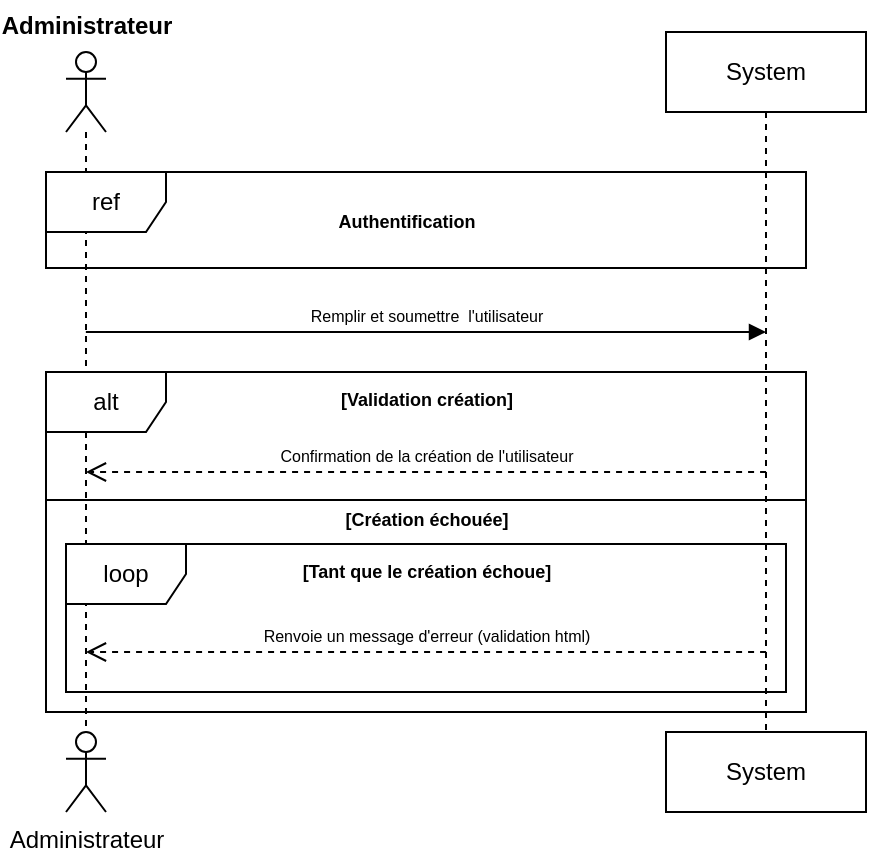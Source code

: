 <mxfile version="23.1.5" type="device">
  <diagram name="Page-1" id="2YBvvXClWsGukQMizWep">
    <mxGraphModel dx="989" dy="577" grid="1" gridSize="10" guides="1" tooltips="1" connect="1" arrows="1" fold="1" page="1" pageScale="1" pageWidth="850" pageHeight="1100" math="0" shadow="0">
      <root>
        <mxCell id="0" />
        <mxCell id="1" parent="0" />
        <mxCell id="1i2Z4VfVdW_mY6-7IzHU-2" value="System" style="shape=umlLifeline;perimeter=lifelinePerimeter;whiteSpace=wrap;html=1;container=1;dropTarget=0;collapsible=0;recursiveResize=0;outlineConnect=0;portConstraint=eastwest;newEdgeStyle={&quot;curved&quot;:0,&quot;rounded&quot;:0};" parent="1" vertex="1">
          <mxGeometry x="510" y="200" width="100" height="350" as="geometry" />
        </mxCell>
        <mxCell id="1i2Z4VfVdW_mY6-7IzHU-3" value="" style="shape=umlLifeline;perimeter=lifelinePerimeter;whiteSpace=wrap;html=1;container=1;dropTarget=0;collapsible=0;recursiveResize=0;outlineConnect=0;portConstraint=eastwest;newEdgeStyle={&quot;curved&quot;:0,&quot;rounded&quot;:0};participant=umlActor;" parent="1" vertex="1">
          <mxGeometry x="210" y="210" width="20" height="340" as="geometry" />
        </mxCell>
        <mxCell id="1i2Z4VfVdW_mY6-7IzHU-10" value="Administrateur" style="text;align=center;fontStyle=1;verticalAlign=middle;spacingLeft=3;spacingRight=3;strokeColor=none;rotatable=0;points=[[0,0.5],[1,0.5]];portConstraint=eastwest;html=1;" parent="1" vertex="1">
          <mxGeometry x="180" y="184" width="80" height="26" as="geometry" />
        </mxCell>
        <mxCell id="1i2Z4VfVdW_mY6-7IzHU-14" value="&lt;font style=&quot;font-size: 8px;&quot;&gt;Remplir et soumettre&amp;nbsp; l&#39;utilisateur&lt;/font&gt;" style="html=1;verticalAlign=bottom;endArrow=block;curved=0;rounded=0;entryX=0;entryY=0;entryDx=0;entryDy=5;" parent="1" edge="1">
          <mxGeometry relative="1" as="geometry">
            <mxPoint x="219.929" y="350" as="sourcePoint" />
            <mxPoint x="560" y="350" as="targetPoint" />
          </mxGeometry>
        </mxCell>
        <mxCell id="1i2Z4VfVdW_mY6-7IzHU-17" value="alt" style="shape=umlFrame;whiteSpace=wrap;html=1;pointerEvents=0;" parent="1" vertex="1">
          <mxGeometry x="200" y="370" width="380" height="170" as="geometry" />
        </mxCell>
        <mxCell id="1i2Z4VfVdW_mY6-7IzHU-18" value="&lt;font style=&quot;font-size: 8px;&quot;&gt;Confirmation de la création de l&#39;utilisateur&lt;/font&gt;" style="html=1;verticalAlign=bottom;endArrow=open;dashed=1;endSize=8;curved=0;rounded=0;exitX=0;exitY=1;exitDx=0;exitDy=-5;" parent="1" edge="1">
          <mxGeometry relative="1" as="geometry">
            <mxPoint x="219.969" y="420" as="targetPoint" />
            <mxPoint x="560.04" y="420" as="sourcePoint" />
          </mxGeometry>
        </mxCell>
        <mxCell id="1i2Z4VfVdW_mY6-7IzHU-19" value="&lt;font style=&quot;font-size: 9px;&quot;&gt;[Validation création]&lt;/font&gt;" style="text;align=center;fontStyle=1;verticalAlign=middle;spacingLeft=3;spacingRight=3;strokeColor=none;rotatable=0;points=[[0,0.5],[1,0.5]];portConstraint=eastwest;html=1;" parent="1" vertex="1">
          <mxGeometry x="350" y="370" width="80" height="26" as="geometry" />
        </mxCell>
        <mxCell id="1i2Z4VfVdW_mY6-7IzHU-20" value="" style="line;strokeWidth=1;fillColor=none;align=left;verticalAlign=middle;spacingTop=-1;spacingLeft=3;spacingRight=3;rotatable=0;labelPosition=right;points=[];portConstraint=eastwest;strokeColor=inherit;" parent="1" vertex="1">
          <mxGeometry x="200" y="430" width="380" height="8" as="geometry" />
        </mxCell>
        <mxCell id="1i2Z4VfVdW_mY6-7IzHU-21" value="&lt;font style=&quot;font-size: 9px;&quot;&gt;[Création échouée]&lt;/font&gt;" style="text;align=center;fontStyle=1;verticalAlign=middle;spacingLeft=3;spacingRight=3;strokeColor=none;rotatable=0;points=[[0,0.5],[1,0.5]];portConstraint=eastwest;html=1;" parent="1" vertex="1">
          <mxGeometry x="350" y="430" width="80" height="26" as="geometry" />
        </mxCell>
        <mxCell id="1i2Z4VfVdW_mY6-7IzHU-22" value="loop" style="shape=umlFrame;whiteSpace=wrap;html=1;pointerEvents=0;" parent="1" vertex="1">
          <mxGeometry x="210" y="456" width="360" height="74" as="geometry" />
        </mxCell>
        <mxCell id="1i2Z4VfVdW_mY6-7IzHU-23" value="&lt;font style=&quot;font-size: 9px;&quot;&gt;[Tant que le création échoue]&lt;/font&gt;" style="text;align=center;fontStyle=1;verticalAlign=middle;spacingLeft=3;spacingRight=3;strokeColor=none;rotatable=0;points=[[0,0.5],[1,0.5]];portConstraint=eastwest;html=1;" parent="1" vertex="1">
          <mxGeometry x="350" y="456" width="80" height="26" as="geometry" />
        </mxCell>
        <mxCell id="1i2Z4VfVdW_mY6-7IzHU-24" value="&lt;font style=&quot;font-size: 8px;&quot;&gt;Renvoie un message d&#39;erreur (validation html)&lt;/font&gt;" style="html=1;verticalAlign=bottom;endArrow=open;dashed=1;endSize=8;curved=0;rounded=0;exitX=0;exitY=1;exitDx=0;exitDy=-5;" parent="1" edge="1">
          <mxGeometry relative="1" as="geometry">
            <mxPoint x="219.969" y="510" as="targetPoint" />
            <mxPoint x="560.04" y="510" as="sourcePoint" />
          </mxGeometry>
        </mxCell>
        <mxCell id="1i2Z4VfVdW_mY6-7IzHU-25" value="System" style="html=1;whiteSpace=wrap;" parent="1" vertex="1">
          <mxGeometry x="510" y="550" width="100" height="40" as="geometry" />
        </mxCell>
        <mxCell id="1i2Z4VfVdW_mY6-7IzHU-26" value="Administrateur" style="shape=umlActor;verticalLabelPosition=bottom;verticalAlign=top;html=1;" parent="1" vertex="1">
          <mxGeometry x="210" y="550" width="20" height="40" as="geometry" />
        </mxCell>
        <mxCell id="8nBpDhU5QcVmHbwOwZvD-3" value="ref" style="shape=umlFrame;whiteSpace=wrap;html=1;pointerEvents=0;" vertex="1" parent="1">
          <mxGeometry x="200" y="270" width="380" height="48" as="geometry" />
        </mxCell>
        <mxCell id="8nBpDhU5QcVmHbwOwZvD-4" value="&lt;font style=&quot;font-size: 9px;&quot;&gt;Authentification&lt;/font&gt;" style="text;align=center;fontStyle=1;verticalAlign=middle;spacingLeft=3;spacingRight=3;strokeColor=none;rotatable=0;points=[[0,0.5],[1,0.5]];portConstraint=eastwest;html=1;" vertex="1" parent="1">
          <mxGeometry x="340" y="281" width="80" height="26" as="geometry" />
        </mxCell>
      </root>
    </mxGraphModel>
  </diagram>
</mxfile>
